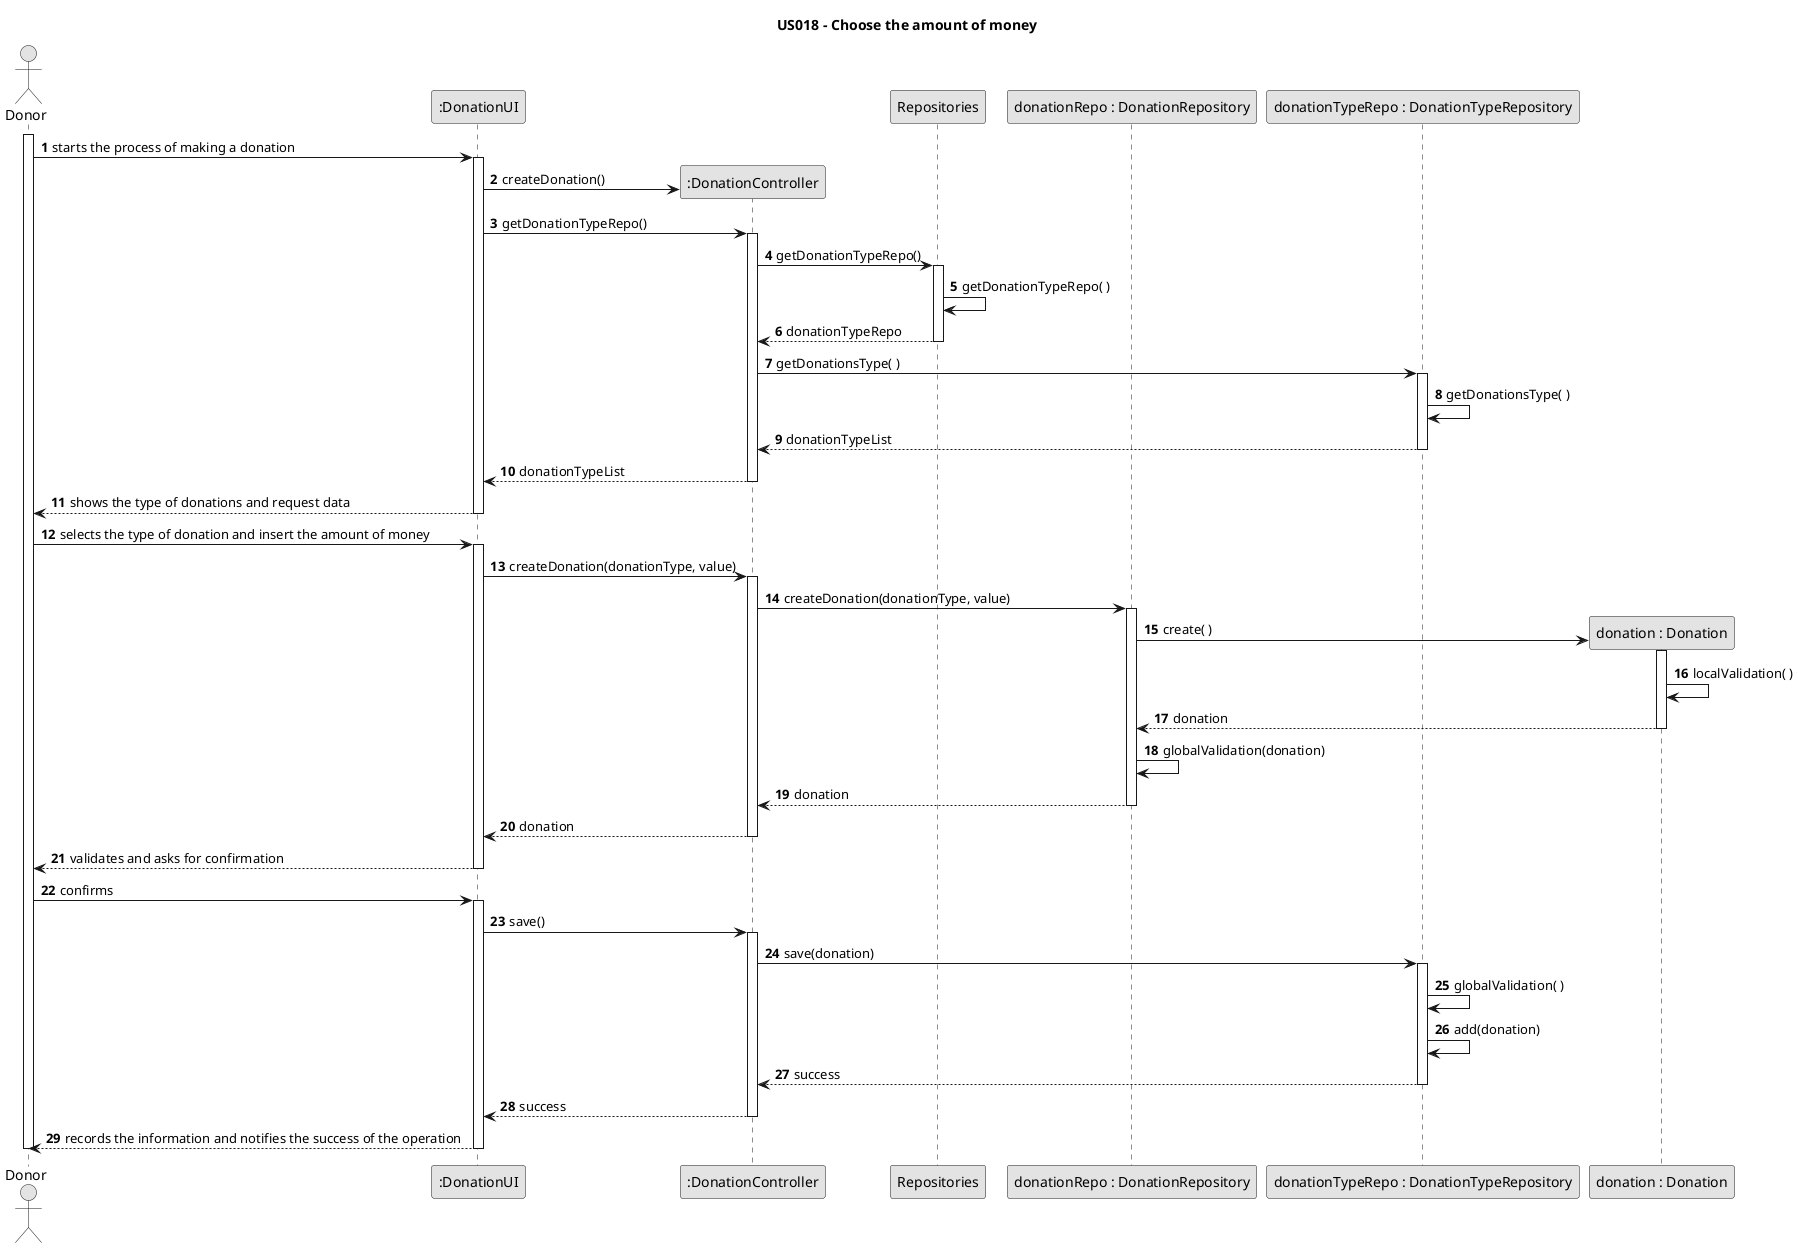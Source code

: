 @startuml
skinparam monochrome true
skinparam packageStyle rectangle
skinparam shadowing false

title US018 - Choose the amount of money

autonumber

actor Donor as donor
participant ":DonationUI" as ui
participant ":DonationController" as ctrl
participant Repositories as repo
participant "donationRepo : DonationRepository" as donationRepo
participant "donationTypeRepo : DonationTypeRepository" as donationTypeRepo
participant "donation : Donation" as donation


activate donor
    donor -> ui : starts the process of making a donation
    activate ui
        ui -> ctrl** : createDonation()
        ui -> ctrl : getDonationTypeRepo()
        activate ctrl
            ctrl -> repo : getDonationTypeRepo()
            activate repo
                repo -> repo : getDonationTypeRepo( )
                repo --> ctrl : donationTypeRepo
            deactivate repo
            ctrl -> donationTypeRepo : getDonationsType( )
            activate donationTypeRepo
                donationTypeRepo -> donationTypeRepo : getDonationsType( )
                donationTypeRepo --> ctrl : donationTypeList
            deactivate donationTypeRepo
            ctrl --> ui : donationTypeList
        deactivate ctrl
            ui --> donor : shows the type of donations and request data
    deactivate ui
    donor -> ui : selects the type of donation and insert the amount of money
    activate ui
        ui -> ctrl : createDonation(donationType, value)
        activate ctrl
            ctrl -> donationRepo : createDonation(donationType, value)
            activate donationRepo
                donationRepo -> donation** : create( )
                activate donation
                    donation -> donation : localValidation( )
                    donation --> donationRepo : donation
                deactivate donation
                donationRepo -> donationRepo : globalValidation(donation)
                donationRepo --> ctrl : donation
            deactivate donationRepo
            ctrl --> ui : donation
        deactivate ctrl
        ui --> donor : validates and asks for confirmation
    deactivate ui
    donor -> ui : confirms
    activate ui
        ui -> ctrl : save()
        activate ctrl
            ctrl -> donationTypeRepo : save(donation)
            activate donationTypeRepo
                donationTypeRepo -> donationTypeRepo : globalValidation( )
                donationTypeRepo -> donationTypeRepo : add(donation)
                donationTypeRepo --> ctrl : success
            deactivate donationTypeRepo
            ctrl --> ui : success
        deactivate ctrl
        ui --> donor : records the information and notifies the success of the operation
    deactivate ui
deactivate donor

@enduml